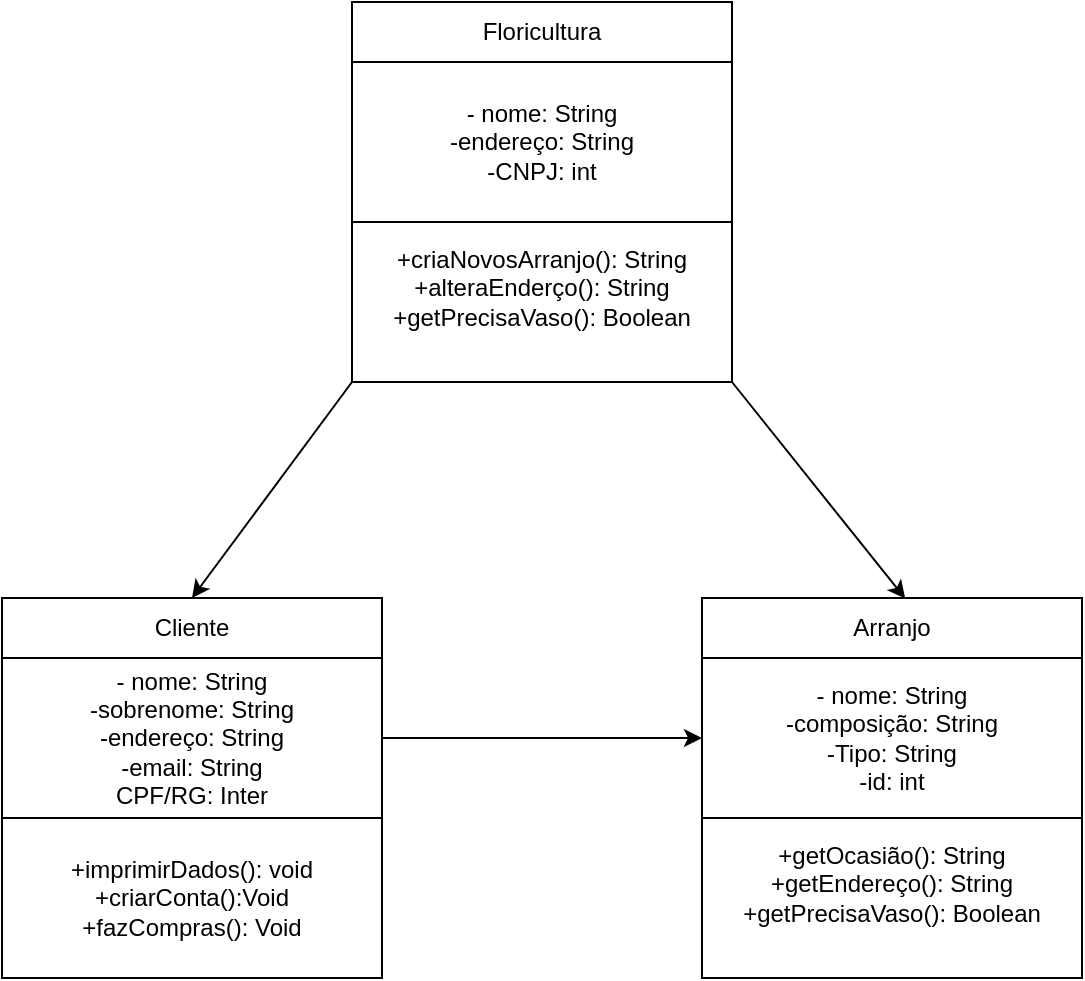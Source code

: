 <mxfile version="20.5.3" type="github">
  <diagram name="Page-1" id="e7e014a7-5840-1c2e-5031-d8a46d1fe8dd">
    <mxGraphModel dx="918" dy="911" grid="1" gridSize="10" guides="1" tooltips="1" connect="1" arrows="1" fold="1" page="1" pageScale="1" pageWidth="1169" pageHeight="826" background="none" math="0" shadow="0">
      <root>
        <mxCell id="0" />
        <mxCell id="1" parent="0" />
        <mxCell id="CiWtr2rwPYMFVtfKceDI-41" value="Cliente" style="rounded=0;whiteSpace=wrap;html=1;" vertex="1" parent="1">
          <mxGeometry x="275" y="318" width="190" height="30" as="geometry" />
        </mxCell>
        <mxCell id="CiWtr2rwPYMFVtfKceDI-42" value="&lt;div&gt;+imprimirDados(): void&lt;/div&gt;&lt;div&gt;+criarConta():Void&lt;/div&gt;&lt;div&gt;+fazCompras(): Void&lt;br&gt;&lt;/div&gt;" style="rounded=0;whiteSpace=wrap;html=1;" vertex="1" parent="1">
          <mxGeometry x="275" y="428" width="190" height="80" as="geometry" />
        </mxCell>
        <mxCell id="CiWtr2rwPYMFVtfKceDI-43" value="&lt;div&gt;- nome: String&lt;/div&gt;&lt;div&gt;-sobrenome: String&lt;/div&gt;&lt;div&gt;-endereço: String&lt;/div&gt;&lt;div&gt;-email: String&lt;/div&gt;&lt;div&gt;CPF/RG: Inter&lt;br&gt;&lt;/div&gt;" style="rounded=0;whiteSpace=wrap;html=1;" vertex="1" parent="1">
          <mxGeometry x="275" y="348" width="190" height="80" as="geometry" />
        </mxCell>
        <mxCell id="CiWtr2rwPYMFVtfKceDI-44" value="Arranjo" style="rounded=0;whiteSpace=wrap;html=1;" vertex="1" parent="1">
          <mxGeometry x="625" y="318" width="190" height="30" as="geometry" />
        </mxCell>
        <mxCell id="CiWtr2rwPYMFVtfKceDI-45" value="&lt;div&gt;+getOcasião(): String&lt;/div&gt;&lt;div&gt;+getEndereço(): String&lt;/div&gt;&lt;div&gt;+getPrecisaVaso(): Boolean&lt;br&gt;&lt;/div&gt;&lt;div&gt;&lt;br&gt;&lt;/div&gt;" style="rounded=0;whiteSpace=wrap;html=1;" vertex="1" parent="1">
          <mxGeometry x="625" y="428" width="190" height="80" as="geometry" />
        </mxCell>
        <mxCell id="CiWtr2rwPYMFVtfKceDI-46" value="&lt;div&gt;- nome: String&lt;/div&gt;&lt;div&gt;-composição: String&lt;/div&gt;&lt;div&gt;-Tipo: String&lt;/div&gt;&lt;div&gt;-id: int&lt;br&gt;&lt;/div&gt;" style="rounded=0;whiteSpace=wrap;html=1;" vertex="1" parent="1">
          <mxGeometry x="625" y="348" width="190" height="80" as="geometry" />
        </mxCell>
        <mxCell id="CiWtr2rwPYMFVtfKceDI-48" value="" style="endArrow=classic;html=1;rounded=0;entryX=0;entryY=0.5;entryDx=0;entryDy=0;exitX=1;exitY=0.5;exitDx=0;exitDy=0;" edge="1" parent="1" source="CiWtr2rwPYMFVtfKceDI-43" target="CiWtr2rwPYMFVtfKceDI-46">
          <mxGeometry width="50" height="50" relative="1" as="geometry">
            <mxPoint x="535" y="378" as="sourcePoint" />
            <mxPoint x="585" y="328" as="targetPoint" />
          </mxGeometry>
        </mxCell>
        <mxCell id="CiWtr2rwPYMFVtfKceDI-49" value="Floricultura" style="rounded=0;whiteSpace=wrap;html=1;" vertex="1" parent="1">
          <mxGeometry x="450" y="20" width="190" height="30" as="geometry" />
        </mxCell>
        <mxCell id="CiWtr2rwPYMFVtfKceDI-50" value="&lt;div&gt;+criaNovosArranjo(): String&lt;/div&gt;&lt;div&gt;+alteraEnderço(): String&lt;/div&gt;&lt;div&gt;+getPrecisaVaso(): Boolean&lt;br&gt;&lt;/div&gt;&lt;div&gt;&lt;br&gt;&lt;/div&gt;" style="rounded=0;whiteSpace=wrap;html=1;" vertex="1" parent="1">
          <mxGeometry x="450" y="130" width="190" height="80" as="geometry" />
        </mxCell>
        <mxCell id="CiWtr2rwPYMFVtfKceDI-51" value="&lt;div&gt;- nome: String&lt;/div&gt;&lt;div&gt;-endereço: String&lt;/div&gt;&lt;div&gt;-CNPJ: int&lt;br&gt;&lt;/div&gt;" style="rounded=0;whiteSpace=wrap;html=1;" vertex="1" parent="1">
          <mxGeometry x="450" y="50" width="190" height="80" as="geometry" />
        </mxCell>
        <mxCell id="CiWtr2rwPYMFVtfKceDI-52" value="" style="endArrow=classic;html=1;rounded=0;entryX=0.535;entryY=0.011;entryDx=0;entryDy=0;entryPerimeter=0;exitX=1;exitY=1;exitDx=0;exitDy=0;" edge="1" parent="1" source="CiWtr2rwPYMFVtfKceDI-50" target="CiWtr2rwPYMFVtfKceDI-44">
          <mxGeometry width="50" height="50" relative="1" as="geometry">
            <mxPoint x="470" y="260" as="sourcePoint" />
            <mxPoint x="520" y="210" as="targetPoint" />
          </mxGeometry>
        </mxCell>
        <mxCell id="CiWtr2rwPYMFVtfKceDI-53" value="" style="endArrow=classic;html=1;rounded=0;entryX=0.5;entryY=0;entryDx=0;entryDy=0;exitX=0;exitY=1;exitDx=0;exitDy=0;" edge="1" parent="1" source="CiWtr2rwPYMFVtfKceDI-50" target="CiWtr2rwPYMFVtfKceDI-41">
          <mxGeometry width="50" height="50" relative="1" as="geometry">
            <mxPoint x="470" y="260" as="sourcePoint" />
            <mxPoint x="520" y="210" as="targetPoint" />
          </mxGeometry>
        </mxCell>
      </root>
    </mxGraphModel>
  </diagram>
</mxfile>
